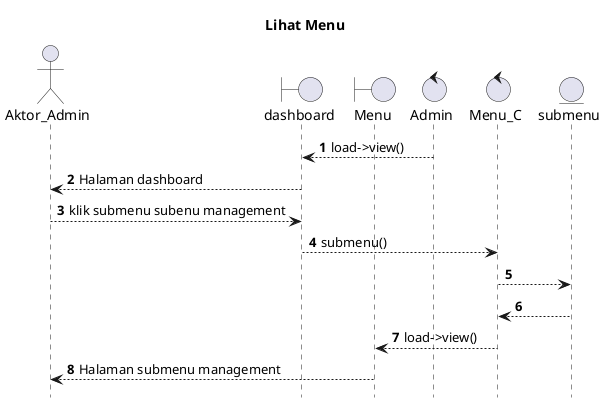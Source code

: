 @startuml

autonumber
hide footbox
title Lihat Menu

Actor Aktor_Admin
boundary dashboard
boundary Menu
control Admin
control Menu_C
Entity submenu

Admin --> dashboard: load->view()
dashboard --> Aktor_Admin: Halaman dashboard
Aktor_Admin --> dashboard: klik submenu subenu management
dashboard --> Menu_C: submenu()
Menu_C --> submenu:
    
    submenu --> Menu_C:
    Menu_C --> Menu: load->view()
    Menu --> Aktor_Admin: Halaman submenu management

@enduml
